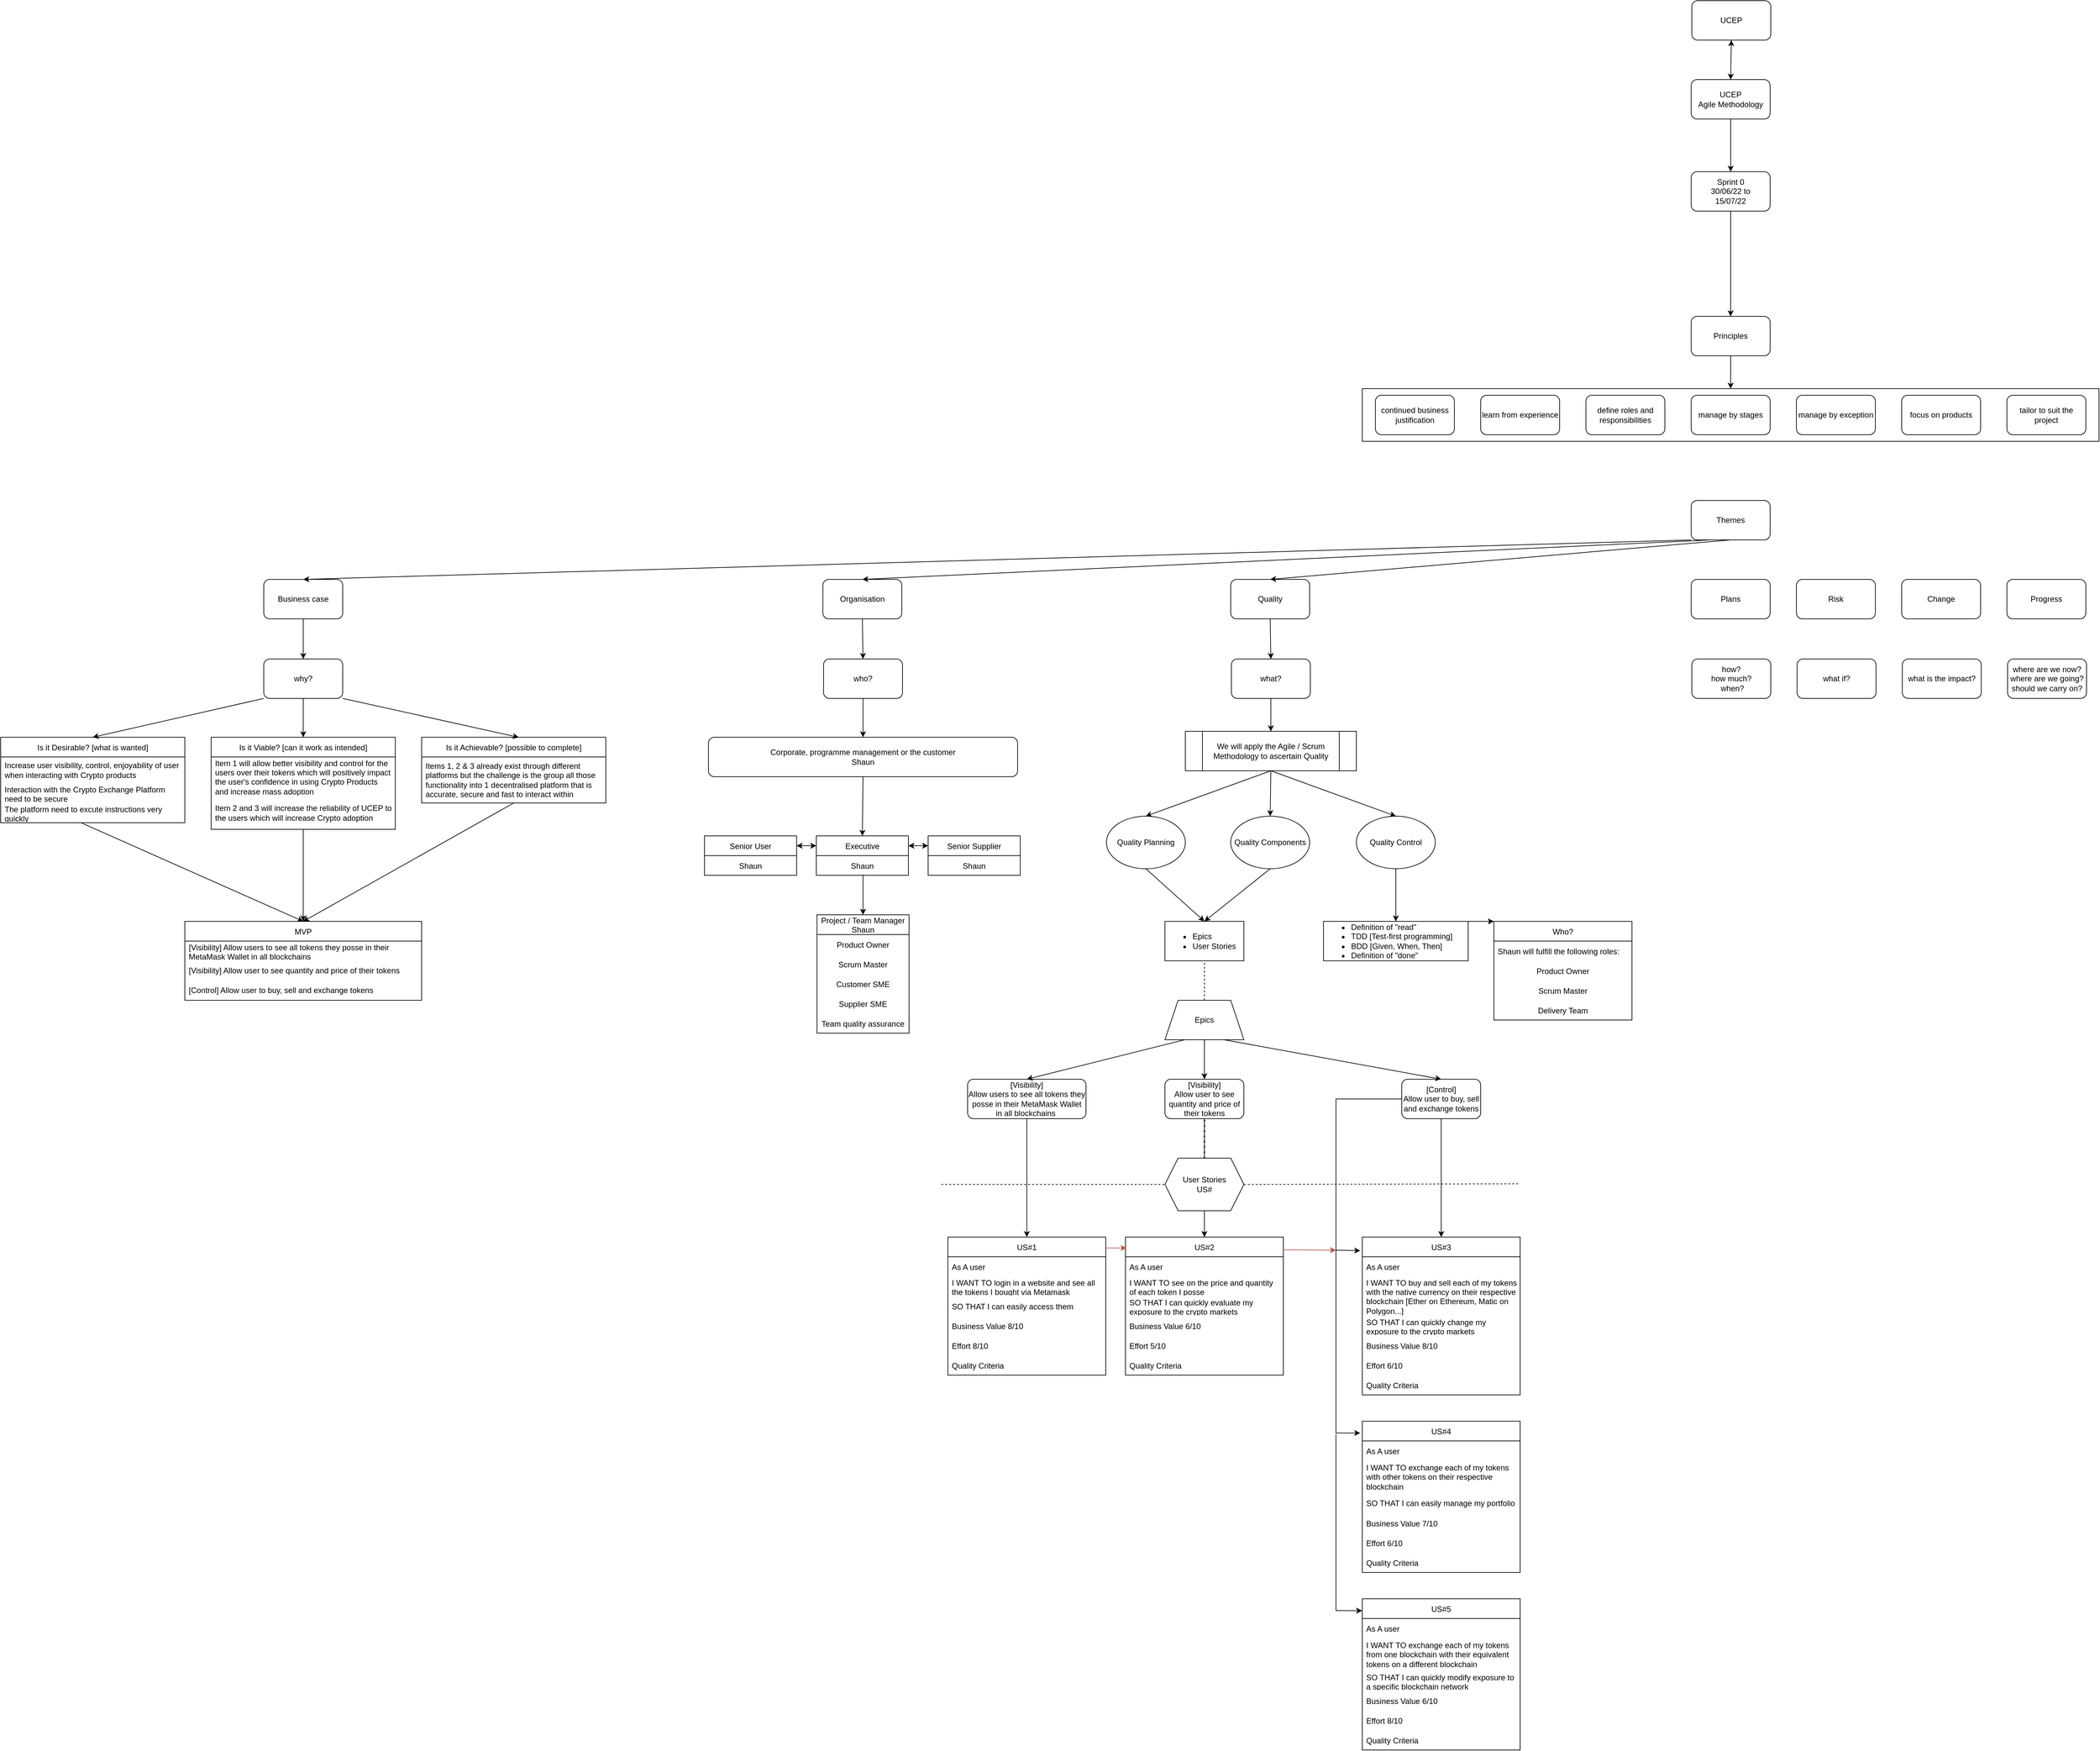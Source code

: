 <mxfile version="20.0.4" type="github">
  <diagram id="-xp2_UzYM689K54tnIvM" name="Page-1">
    <mxGraphModel dx="5431" dy="2587" grid="1" gridSize="10" guides="1" tooltips="1" connect="1" arrows="1" fold="1" page="1" pageScale="1" pageWidth="850" pageHeight="1100" math="0" shadow="0">
      <root>
        <mxCell id="0" />
        <mxCell id="1" parent="0" />
        <mxCell id="vRdH5xnazJ3HthhxBtj9-31" value="" style="endArrow=classic;html=1;rounded=0;exitX=0.5;exitY=1;exitDx=0;exitDy=0;" edge="1" parent="1" source="vRdH5xnazJ3HthhxBtj9-3" target="vRdH5xnazJ3HthhxBtj9-25">
          <mxGeometry width="50" height="50" relative="1" as="geometry">
            <mxPoint x="-720" y="1800" as="sourcePoint" />
            <mxPoint x="-670" y="1750" as="targetPoint" />
          </mxGeometry>
        </mxCell>
        <mxCell id="XtWTOUynfwI3D9E_zNgG-14" value="" style="rounded=0;whiteSpace=wrap;html=1;" parent="1" vertex="1">
          <mxGeometry x="-560" y="630" width="1120" height="80" as="geometry" />
        </mxCell>
        <mxCell id="XtWTOUynfwI3D9E_zNgG-5" value="Sprint 0&lt;br&gt;30/06/22 to&lt;br&gt;15/07/22" style="rounded=1;whiteSpace=wrap;html=1;" parent="1" vertex="1">
          <mxGeometry x="-60" y="300" width="120" height="60" as="geometry" />
        </mxCell>
        <mxCell id="XtWTOUynfwI3D9E_zNgG-6" value="Principles" style="rounded=1;whiteSpace=wrap;html=1;" parent="1" vertex="1">
          <mxGeometry x="-60" y="520" width="120" height="60" as="geometry" />
        </mxCell>
        <mxCell id="XtWTOUynfwI3D9E_zNgG-7" value="continued business justification" style="rounded=1;whiteSpace=wrap;html=1;" parent="1" vertex="1">
          <mxGeometry x="-540" y="640" width="120" height="60" as="geometry" />
        </mxCell>
        <mxCell id="XtWTOUynfwI3D9E_zNgG-8" value="learn from experience" style="rounded=1;whiteSpace=wrap;html=1;" parent="1" vertex="1">
          <mxGeometry x="-380" y="640" width="120" height="60" as="geometry" />
        </mxCell>
        <mxCell id="XtWTOUynfwI3D9E_zNgG-9" value="define roles and responsibilities" style="rounded=1;whiteSpace=wrap;html=1;" parent="1" vertex="1">
          <mxGeometry x="-220" y="640" width="120" height="60" as="geometry" />
        </mxCell>
        <mxCell id="XtWTOUynfwI3D9E_zNgG-10" value="manage by stages" style="rounded=1;whiteSpace=wrap;html=1;" parent="1" vertex="1">
          <mxGeometry x="-60" y="640" width="120" height="60" as="geometry" />
        </mxCell>
        <mxCell id="XtWTOUynfwI3D9E_zNgG-11" value="manage by exception" style="rounded=1;whiteSpace=wrap;html=1;" parent="1" vertex="1">
          <mxGeometry x="100" y="640" width="120" height="60" as="geometry" />
        </mxCell>
        <mxCell id="XtWTOUynfwI3D9E_zNgG-12" value="focus on products" style="rounded=1;whiteSpace=wrap;html=1;" parent="1" vertex="1">
          <mxGeometry x="260" y="640" width="120" height="60" as="geometry" />
        </mxCell>
        <mxCell id="XtWTOUynfwI3D9E_zNgG-13" value="tailor to suit the project" style="rounded=1;whiteSpace=wrap;html=1;" parent="1" vertex="1">
          <mxGeometry x="420" y="640" width="120" height="60" as="geometry" />
        </mxCell>
        <mxCell id="XtWTOUynfwI3D9E_zNgG-15" value="" style="endArrow=classic;html=1;rounded=0;entryX=0.5;entryY=0;entryDx=0;entryDy=0;exitX=0.5;exitY=1;exitDx=0;exitDy=0;" parent="1" source="XtWTOUynfwI3D9E_zNgG-6" target="XtWTOUynfwI3D9E_zNgG-14" edge="1">
          <mxGeometry width="50" height="50" relative="1" as="geometry">
            <mxPoint x="-320" y="530" as="sourcePoint" />
            <mxPoint x="-270" y="480" as="targetPoint" />
          </mxGeometry>
        </mxCell>
        <mxCell id="XtWTOUynfwI3D9E_zNgG-17" value="Themes" style="rounded=1;whiteSpace=wrap;html=1;" parent="1" vertex="1">
          <mxGeometry x="-60" y="800" width="120" height="60" as="geometry" />
        </mxCell>
        <mxCell id="XtWTOUynfwI3D9E_zNgG-18" value="Business case" style="rounded=1;whiteSpace=wrap;html=1;" parent="1" vertex="1">
          <mxGeometry x="-2230" y="920" width="120" height="60" as="geometry" />
        </mxCell>
        <mxCell id="XtWTOUynfwI3D9E_zNgG-19" value="Organisation" style="rounded=1;whiteSpace=wrap;html=1;" parent="1" vertex="1">
          <mxGeometry x="-1380" y="920" width="120" height="60" as="geometry" />
        </mxCell>
        <mxCell id="XtWTOUynfwI3D9E_zNgG-20" value="Quality" style="rounded=1;whiteSpace=wrap;html=1;" parent="1" vertex="1">
          <mxGeometry x="-760" y="920" width="120" height="60" as="geometry" />
        </mxCell>
        <mxCell id="XtWTOUynfwI3D9E_zNgG-21" value="Plans" style="rounded=1;whiteSpace=wrap;html=1;" parent="1" vertex="1">
          <mxGeometry x="-60" y="920" width="120" height="60" as="geometry" />
        </mxCell>
        <mxCell id="XtWTOUynfwI3D9E_zNgG-22" value="Risk" style="rounded=1;whiteSpace=wrap;html=1;" parent="1" vertex="1">
          <mxGeometry x="100" y="920" width="120" height="60" as="geometry" />
        </mxCell>
        <mxCell id="XtWTOUynfwI3D9E_zNgG-23" value="Change" style="rounded=1;whiteSpace=wrap;html=1;" parent="1" vertex="1">
          <mxGeometry x="260" y="920" width="120" height="60" as="geometry" />
        </mxCell>
        <mxCell id="XtWTOUynfwI3D9E_zNgG-24" value="Progress" style="rounded=1;whiteSpace=wrap;html=1;" parent="1" vertex="1">
          <mxGeometry x="420" y="920" width="120" height="60" as="geometry" />
        </mxCell>
        <mxCell id="XtWTOUynfwI3D9E_zNgG-25" value="Is it Desirable? [what is wanted]" style="swimlane;fontStyle=0;childLayout=stackLayout;horizontal=1;startSize=30;horizontalStack=0;resizeParent=1;resizeParentMax=0;resizeLast=0;collapsible=1;marginBottom=0;" parent="1" vertex="1">
          <mxGeometry x="-2630" y="1160" width="280" height="130" as="geometry">
            <mxRectangle x="-1600" y="1160" width="210" height="30" as="alternateBounds" />
          </mxGeometry>
        </mxCell>
        <mxCell id="XtWTOUynfwI3D9E_zNgG-26" value="Increase user visibility, control, enjoyability of user when interacting with Crypto products " style="text;strokeColor=none;fillColor=none;align=left;verticalAlign=middle;spacingLeft=4;spacingRight=4;overflow=hidden;points=[[0,0.5],[1,0.5]];portConstraint=eastwest;rotatable=0;whiteSpace=wrap;" parent="XtWTOUynfwI3D9E_zNgG-25" vertex="1">
          <mxGeometry y="30" width="280" height="40" as="geometry" />
        </mxCell>
        <mxCell id="XtWTOUynfwI3D9E_zNgG-27" value="Interaction with the Crypto Exchange Platform need to be secure" style="text;strokeColor=none;fillColor=none;align=left;verticalAlign=middle;spacingLeft=4;spacingRight=4;overflow=hidden;points=[[0,0.5],[1,0.5]];portConstraint=eastwest;rotatable=0;whiteSpace=wrap;" parent="XtWTOUynfwI3D9E_zNgG-25" vertex="1">
          <mxGeometry y="70" width="280" height="30" as="geometry" />
        </mxCell>
        <mxCell id="XtWTOUynfwI3D9E_zNgG-28" value="The platform need to excute instructions very quickly" style="text;strokeColor=none;fillColor=none;align=left;verticalAlign=middle;spacingLeft=4;spacingRight=4;overflow=hidden;points=[[0,0.5],[1,0.5]];portConstraint=eastwest;rotatable=0;whiteSpace=wrap;" parent="XtWTOUynfwI3D9E_zNgG-25" vertex="1">
          <mxGeometry y="100" width="280" height="30" as="geometry" />
        </mxCell>
        <mxCell id="XtWTOUynfwI3D9E_zNgG-29" value="why?" style="rounded=1;whiteSpace=wrap;html=1;" parent="1" vertex="1">
          <mxGeometry x="-2230" y="1041" width="120" height="60" as="geometry" />
        </mxCell>
        <mxCell id="XtWTOUynfwI3D9E_zNgG-30" value="who?" style="rounded=1;whiteSpace=wrap;html=1;" parent="1" vertex="1">
          <mxGeometry x="-1379" y="1041" width="120" height="60" as="geometry" />
        </mxCell>
        <mxCell id="XtWTOUynfwI3D9E_zNgG-31" value="what?" style="rounded=1;whiteSpace=wrap;html=1;" parent="1" vertex="1">
          <mxGeometry x="-759" y="1041" width="120" height="60" as="geometry" />
        </mxCell>
        <mxCell id="XtWTOUynfwI3D9E_zNgG-32" value="how? &lt;br&gt;how much?&lt;br&gt;&amp;nbsp;when?" style="rounded=1;whiteSpace=wrap;html=1;" parent="1" vertex="1">
          <mxGeometry x="-59" y="1041" width="120" height="60" as="geometry" />
        </mxCell>
        <mxCell id="XtWTOUynfwI3D9E_zNgG-33" value="what if?" style="rounded=1;whiteSpace=wrap;html=1;" parent="1" vertex="1">
          <mxGeometry x="101" y="1041" width="120" height="60" as="geometry" />
        </mxCell>
        <mxCell id="XtWTOUynfwI3D9E_zNgG-34" value="what is the impact?" style="rounded=1;whiteSpace=wrap;html=1;" parent="1" vertex="1">
          <mxGeometry x="261" y="1041" width="120" height="60" as="geometry" />
        </mxCell>
        <mxCell id="XtWTOUynfwI3D9E_zNgG-35" value="where are we now?&lt;br&gt;where are we going?&lt;br&gt;should we carry on?" style="rounded=1;whiteSpace=wrap;html=1;" parent="1" vertex="1">
          <mxGeometry x="421" y="1041" width="120" height="60" as="geometry" />
        </mxCell>
        <mxCell id="XtWTOUynfwI3D9E_zNgG-36" value="Is it Viable? [can it work as intended]" style="swimlane;fontStyle=0;childLayout=stackLayout;horizontal=1;startSize=30;horizontalStack=0;resizeParent=1;resizeParentMax=0;resizeLast=0;collapsible=1;marginBottom=0;" parent="1" vertex="1">
          <mxGeometry x="-2310" y="1160" width="280" height="140" as="geometry">
            <mxRectangle x="-1280" y="1160" width="240" height="30" as="alternateBounds" />
          </mxGeometry>
        </mxCell>
        <mxCell id="XtWTOUynfwI3D9E_zNgG-37" value="Item 1 will allow better visibility and control for the users over their tokens which will positively impact the user&#39;s confidence in using Crypto Products and increase mass adoption" style="text;strokeColor=none;fillColor=none;align=left;verticalAlign=middle;spacingLeft=4;spacingRight=4;overflow=hidden;points=[[0,0.5],[1,0.5]];portConstraint=eastwest;rotatable=0;whiteSpace=wrap;" parent="XtWTOUynfwI3D9E_zNgG-36" vertex="1">
          <mxGeometry y="30" width="280" height="60" as="geometry" />
        </mxCell>
        <mxCell id="XtWTOUynfwI3D9E_zNgG-38" value="Item 2 and 3 will increase the reliability of UCEP to the users which will increase Crypto adoption" style="text;strokeColor=none;fillColor=none;align=left;verticalAlign=middle;spacingLeft=4;spacingRight=4;overflow=hidden;points=[[0,0.5],[1,0.5]];portConstraint=eastwest;rotatable=0;whiteSpace=wrap;" parent="XtWTOUynfwI3D9E_zNgG-36" vertex="1">
          <mxGeometry y="90" width="280" height="50" as="geometry" />
        </mxCell>
        <mxCell id="XtWTOUynfwI3D9E_zNgG-40" value="Is it Achievable? [possible to complete]" style="swimlane;fontStyle=0;childLayout=stackLayout;horizontal=1;startSize=30;horizontalStack=0;resizeParent=1;resizeParentMax=0;resizeLast=0;collapsible=1;marginBottom=0;" parent="1" vertex="1">
          <mxGeometry x="-1990" y="1160" width="280" height="100" as="geometry">
            <mxRectangle x="-960" y="1160" width="250" height="30" as="alternateBounds" />
          </mxGeometry>
        </mxCell>
        <mxCell id="XtWTOUynfwI3D9E_zNgG-41" value="Items 1, 2 &amp; 3 already exist through different platforms but the challenge is the group all those functionality into 1 decentralised platform that is accurate, secure and fast to interact within " style="text;strokeColor=none;fillColor=none;align=left;verticalAlign=middle;spacingLeft=4;spacingRight=4;overflow=hidden;points=[[0,0.5],[1,0.5]];portConstraint=eastwest;rotatable=0;whiteSpace=wrap;" parent="XtWTOUynfwI3D9E_zNgG-40" vertex="1">
          <mxGeometry y="30" width="280" height="70" as="geometry" />
        </mxCell>
        <mxCell id="XtWTOUynfwI3D9E_zNgG-50" value="UCEP" style="rounded=1;whiteSpace=wrap;html=1;" parent="1" vertex="1">
          <mxGeometry x="-59" y="40" width="120" height="60" as="geometry" />
        </mxCell>
        <mxCell id="XtWTOUynfwI3D9E_zNgG-51" value="UCEP&lt;br&gt;Agile Methodology" style="rounded=1;whiteSpace=wrap;html=1;" parent="1" vertex="1">
          <mxGeometry x="-60" y="160" width="120" height="60" as="geometry" />
        </mxCell>
        <mxCell id="XtWTOUynfwI3D9E_zNgG-52" value="" style="endArrow=classic;html=1;rounded=0;entryX=0.5;entryY=0;entryDx=0;entryDy=0;exitX=0.5;exitY=1;exitDx=0;exitDy=0;" parent="1" source="XtWTOUynfwI3D9E_zNgG-51" target="XtWTOUynfwI3D9E_zNgG-5" edge="1">
          <mxGeometry width="50" height="50" relative="1" as="geometry">
            <mxPoint x="130" y="240" as="sourcePoint" />
            <mxPoint x="180" y="190" as="targetPoint" />
          </mxGeometry>
        </mxCell>
        <mxCell id="XtWTOUynfwI3D9E_zNgG-53" value="" style="endArrow=classic;startArrow=classic;html=1;rounded=0;entryX=0.5;entryY=1;entryDx=0;entryDy=0;exitX=0.5;exitY=0;exitDx=0;exitDy=0;" parent="1" source="XtWTOUynfwI3D9E_zNgG-51" target="XtWTOUynfwI3D9E_zNgG-50" edge="1">
          <mxGeometry width="50" height="50" relative="1" as="geometry">
            <mxPoint x="-120" y="150" as="sourcePoint" />
            <mxPoint x="-70" y="100" as="targetPoint" />
          </mxGeometry>
        </mxCell>
        <mxCell id="XtWTOUynfwI3D9E_zNgG-54" value="" style="endArrow=classic;html=1;rounded=0;exitX=0.5;exitY=1;exitDx=0;exitDy=0;" parent="1" source="XtWTOUynfwI3D9E_zNgG-5" target="XtWTOUynfwI3D9E_zNgG-6" edge="1">
          <mxGeometry width="50" height="50" relative="1" as="geometry">
            <mxPoint x="10" y="230.0" as="sourcePoint" />
            <mxPoint x="10" y="310.0" as="targetPoint" />
          </mxGeometry>
        </mxCell>
        <mxCell id="XtWTOUynfwI3D9E_zNgG-55" value="MVP" style="swimlane;fontStyle=0;childLayout=stackLayout;horizontal=1;startSize=30;horizontalStack=0;resizeParent=1;resizeParentMax=0;resizeLast=0;collapsible=1;marginBottom=0;" parent="1" vertex="1">
          <mxGeometry x="-2350" y="1440" width="360" height="120" as="geometry" />
        </mxCell>
        <mxCell id="iUvvFjzNi27CCmDbadeU-1" value="[Visibility] Allow users to see all tokens they posse in their MetaMask Wallet in all blockchains " style="text;strokeColor=none;fillColor=none;align=left;verticalAlign=middle;spacingLeft=4;spacingRight=4;overflow=hidden;points=[[0,0.5],[1,0.5]];portConstraint=eastwest;rotatable=0;whiteSpace=wrap;" parent="XtWTOUynfwI3D9E_zNgG-55" vertex="1">
          <mxGeometry y="30" width="360" height="30" as="geometry" />
        </mxCell>
        <mxCell id="iUvvFjzNi27CCmDbadeU-2" value="[Visibility] Allow user to see quantity and price of their tokens" style="text;strokeColor=none;fillColor=none;align=left;verticalAlign=middle;spacingLeft=4;spacingRight=4;overflow=hidden;points=[[0,0.5],[1,0.5]];portConstraint=eastwest;rotatable=0;whiteSpace=wrap;" parent="XtWTOUynfwI3D9E_zNgG-55" vertex="1">
          <mxGeometry y="60" width="360" height="30" as="geometry" />
        </mxCell>
        <mxCell id="iUvvFjzNi27CCmDbadeU-3" value="[Control] Allow user to buy, sell and exchange tokens" style="text;strokeColor=none;fillColor=none;align=left;verticalAlign=middle;spacingLeft=4;spacingRight=4;overflow=hidden;points=[[0,0.5],[1,0.5]];portConstraint=eastwest;rotatable=0;whiteSpace=wrap;" parent="XtWTOUynfwI3D9E_zNgG-55" vertex="1">
          <mxGeometry y="90" width="360" height="30" as="geometry" />
        </mxCell>
        <mxCell id="XtWTOUynfwI3D9E_zNgG-59" value="" style="endArrow=classic;html=1;rounded=0;entryX=0.5;entryY=0;entryDx=0;entryDy=0;exitX=0;exitY=1;exitDx=0;exitDy=0;" parent="1" source="XtWTOUynfwI3D9E_zNgG-29" target="XtWTOUynfwI3D9E_zNgG-25" edge="1">
          <mxGeometry width="50" height="50" relative="1" as="geometry">
            <mxPoint x="-2360" y="940" as="sourcePoint" />
            <mxPoint x="-2310" y="890" as="targetPoint" />
          </mxGeometry>
        </mxCell>
        <mxCell id="XtWTOUynfwI3D9E_zNgG-60" value="" style="endArrow=classic;html=1;rounded=0;exitX=0.5;exitY=1;exitDx=0;exitDy=0;" parent="1" source="XtWTOUynfwI3D9E_zNgG-29" target="XtWTOUynfwI3D9E_zNgG-36" edge="1">
          <mxGeometry width="50" height="50" relative="1" as="geometry">
            <mxPoint x="-2220" y="1111" as="sourcePoint" />
            <mxPoint x="-2480" y="1170" as="targetPoint" />
          </mxGeometry>
        </mxCell>
        <mxCell id="XtWTOUynfwI3D9E_zNgG-61" value="" style="endArrow=classic;html=1;rounded=0;exitX=1;exitY=1;exitDx=0;exitDy=0;entryX=0.527;entryY=0.001;entryDx=0;entryDy=0;entryPerimeter=0;" parent="1" source="XtWTOUynfwI3D9E_zNgG-29" target="XtWTOUynfwI3D9E_zNgG-40" edge="1">
          <mxGeometry width="50" height="50" relative="1" as="geometry">
            <mxPoint x="-2160" y="1111" as="sourcePoint" />
            <mxPoint x="-2160" y="1170" as="targetPoint" />
          </mxGeometry>
        </mxCell>
        <mxCell id="XtWTOUynfwI3D9E_zNgG-62" value="" style="endArrow=classic;html=1;rounded=0;entryX=0.5;entryY=0;entryDx=0;entryDy=0;exitX=0.438;exitY=1.006;exitDx=0;exitDy=0;exitPerimeter=0;" parent="1" source="XtWTOUynfwI3D9E_zNgG-28" target="XtWTOUynfwI3D9E_zNgG-55" edge="1">
          <mxGeometry width="50" height="50" relative="1" as="geometry">
            <mxPoint x="-2530" y="1190" as="sourcePoint" />
            <mxPoint x="-2150" y="1440" as="targetPoint" />
          </mxGeometry>
        </mxCell>
        <mxCell id="XtWTOUynfwI3D9E_zNgG-63" value="" style="endArrow=classic;html=1;rounded=0;entryX=0.5;entryY=0;entryDx=0;entryDy=0;exitX=0.5;exitY=1;exitDx=0;exitDy=0;" parent="1" source="XtWTOUynfwI3D9E_zNgG-36" target="XtWTOUynfwI3D9E_zNgG-55" edge="1">
          <mxGeometry width="50" height="50" relative="1" as="geometry">
            <mxPoint x="-2190" y="1200" as="sourcePoint" />
            <mxPoint x="-2160" y="1450" as="targetPoint" />
          </mxGeometry>
        </mxCell>
        <mxCell id="XtWTOUynfwI3D9E_zNgG-64" value="" style="endArrow=classic;html=1;rounded=0;exitX=0.5;exitY=1;exitDx=0;exitDy=0;entryX=0.5;entryY=0;entryDx=0;entryDy=0;" parent="1" source="XtWTOUynfwI3D9E_zNgG-40" target="XtWTOUynfwI3D9E_zNgG-55" edge="1">
          <mxGeometry width="50" height="50" relative="1" as="geometry">
            <mxPoint x="-2160" y="1310" as="sourcePoint" />
            <mxPoint x="-2100" y="1410" as="targetPoint" />
          </mxGeometry>
        </mxCell>
        <mxCell id="XtWTOUynfwI3D9E_zNgG-65" value="" style="endArrow=classic;html=1;rounded=0;entryX=0.5;entryY=0;entryDx=0;entryDy=0;exitX=0.5;exitY=1;exitDx=0;exitDy=0;" parent="1" source="XtWTOUynfwI3D9E_zNgG-18" target="XtWTOUynfwI3D9E_zNgG-29" edge="1">
          <mxGeometry width="50" height="50" relative="1" as="geometry">
            <mxPoint x="-2270" y="820" as="sourcePoint" />
            <mxPoint x="-2220" y="770" as="targetPoint" />
          </mxGeometry>
        </mxCell>
        <mxCell id="iUvvFjzNi27CCmDbadeU-4" value="" style="endArrow=classic;html=1;rounded=0;entryX=0.5;entryY=0;entryDx=0;entryDy=0;exitX=0;exitY=1;exitDx=0;exitDy=0;" parent="1" source="XtWTOUynfwI3D9E_zNgG-17" target="XtWTOUynfwI3D9E_zNgG-18" edge="1">
          <mxGeometry width="50" height="50" relative="1" as="geometry">
            <mxPoint x="-760" y="510" as="sourcePoint" />
            <mxPoint x="-710" y="460" as="targetPoint" />
          </mxGeometry>
        </mxCell>
        <mxCell id="iaCH7gc9dJWfAc2DTMmz-1" value="" style="endArrow=classic;html=1;rounded=0;entryX=0.5;entryY=0;entryDx=0;entryDy=0;exitX=0.25;exitY=1;exitDx=0;exitDy=0;" parent="1" source="XtWTOUynfwI3D9E_zNgG-17" target="XtWTOUynfwI3D9E_zNgG-19" edge="1">
          <mxGeometry width="50" height="50" relative="1" as="geometry">
            <mxPoint x="-550" y="1140" as="sourcePoint" />
            <mxPoint x="-500" y="1090" as="targetPoint" />
          </mxGeometry>
        </mxCell>
        <mxCell id="iaCH7gc9dJWfAc2DTMmz-2" value="" style="endArrow=classic;html=1;rounded=0;entryX=0.5;entryY=0;entryDx=0;entryDy=0;exitX=0.5;exitY=1;exitDx=0;exitDy=0;" parent="1" source="XtWTOUynfwI3D9E_zNgG-19" target="XtWTOUynfwI3D9E_zNgG-30" edge="1">
          <mxGeometry width="50" height="50" relative="1" as="geometry">
            <mxPoint x="-1320" y="990" as="sourcePoint" />
            <mxPoint x="-1510" y="980" as="targetPoint" />
          </mxGeometry>
        </mxCell>
        <mxCell id="iaCH7gc9dJWfAc2DTMmz-7" value="Senior User" style="swimlane;fontStyle=0;childLayout=stackLayout;horizontal=1;startSize=30;horizontalStack=0;resizeParent=1;resizeParentMax=0;resizeLast=0;collapsible=1;marginBottom=0;" parent="1" vertex="1">
          <mxGeometry x="-1560" y="1310" width="140" height="60" as="geometry" />
        </mxCell>
        <mxCell id="iaCH7gc9dJWfAc2DTMmz-8" value="Shaun" style="text;strokeColor=none;fillColor=none;align=center;verticalAlign=middle;spacingLeft=4;spacingRight=4;overflow=hidden;points=[[0,0.5],[1,0.5]];portConstraint=eastwest;rotatable=0;" parent="iaCH7gc9dJWfAc2DTMmz-7" vertex="1">
          <mxGeometry y="30" width="140" height="30" as="geometry" />
        </mxCell>
        <mxCell id="iaCH7gc9dJWfAc2DTMmz-11" value="Executive" style="swimlane;fontStyle=0;childLayout=stackLayout;horizontal=1;startSize=30;horizontalStack=0;resizeParent=1;resizeParentMax=0;resizeLast=0;collapsible=1;marginBottom=0;" parent="1" vertex="1">
          <mxGeometry x="-1390" y="1310" width="140" height="60" as="geometry" />
        </mxCell>
        <mxCell id="iaCH7gc9dJWfAc2DTMmz-12" value="Shaun" style="text;strokeColor=none;fillColor=none;align=center;verticalAlign=middle;spacingLeft=4;spacingRight=4;overflow=hidden;points=[[0,0.5],[1,0.5]];portConstraint=eastwest;rotatable=0;" parent="iaCH7gc9dJWfAc2DTMmz-11" vertex="1">
          <mxGeometry y="30" width="140" height="30" as="geometry" />
        </mxCell>
        <mxCell id="iaCH7gc9dJWfAc2DTMmz-13" value="Senior Supplier" style="swimlane;fontStyle=0;childLayout=stackLayout;horizontal=1;startSize=30;horizontalStack=0;resizeParent=1;resizeParentMax=0;resizeLast=0;collapsible=1;marginBottom=0;" parent="1" vertex="1">
          <mxGeometry x="-1220" y="1310" width="140" height="60" as="geometry" />
        </mxCell>
        <mxCell id="iaCH7gc9dJWfAc2DTMmz-14" value="Shaun" style="text;strokeColor=none;fillColor=none;align=center;verticalAlign=middle;spacingLeft=4;spacingRight=4;overflow=hidden;points=[[0,0.5],[1,0.5]];portConstraint=eastwest;rotatable=0;" parent="iaCH7gc9dJWfAc2DTMmz-13" vertex="1">
          <mxGeometry y="30" width="140" height="30" as="geometry" />
        </mxCell>
        <mxCell id="iaCH7gc9dJWfAc2DTMmz-15" value="Project / Team Manager&#xa;Shaun" style="swimlane;fontStyle=0;childLayout=stackLayout;horizontal=1;startSize=30;horizontalStack=0;resizeParent=1;resizeParentMax=0;resizeLast=0;collapsible=1;marginBottom=0;" parent="1" vertex="1">
          <mxGeometry x="-1389" y="1430" width="140" height="180" as="geometry" />
        </mxCell>
        <mxCell id="Typ8SdLC9rbJ4DN7pZdF-2" value="Product Owner" style="text;strokeColor=none;fillColor=none;align=center;verticalAlign=middle;spacingLeft=4;spacingRight=4;overflow=hidden;points=[[0,0.5],[1,0.5]];portConstraint=eastwest;rotatable=0;" parent="iaCH7gc9dJWfAc2DTMmz-15" vertex="1">
          <mxGeometry y="30" width="140" height="30" as="geometry" />
        </mxCell>
        <mxCell id="iaCH7gc9dJWfAc2DTMmz-18" value="Scrum Master" style="text;strokeColor=none;fillColor=none;align=center;verticalAlign=middle;spacingLeft=4;spacingRight=4;overflow=hidden;points=[[0,0.5],[1,0.5]];portConstraint=eastwest;rotatable=0;" parent="iaCH7gc9dJWfAc2DTMmz-15" vertex="1">
          <mxGeometry y="60" width="140" height="30" as="geometry" />
        </mxCell>
        <mxCell id="iaCH7gc9dJWfAc2DTMmz-16" value="Customer SME" style="text;strokeColor=none;fillColor=none;align=center;verticalAlign=middle;spacingLeft=4;spacingRight=4;overflow=hidden;points=[[0,0.5],[1,0.5]];portConstraint=eastwest;rotatable=0;" parent="iaCH7gc9dJWfAc2DTMmz-15" vertex="1">
          <mxGeometry y="90" width="140" height="30" as="geometry" />
        </mxCell>
        <mxCell id="iaCH7gc9dJWfAc2DTMmz-17" value="Supplier SME" style="text;strokeColor=none;fillColor=none;align=center;verticalAlign=middle;spacingLeft=4;spacingRight=4;overflow=hidden;points=[[0,0.5],[1,0.5]];portConstraint=eastwest;rotatable=0;" parent="iaCH7gc9dJWfAc2DTMmz-15" vertex="1">
          <mxGeometry y="120" width="140" height="30" as="geometry" />
        </mxCell>
        <mxCell id="Typ8SdLC9rbJ4DN7pZdF-1" value="Team quality assurance" style="text;strokeColor=none;fillColor=none;align=center;verticalAlign=middle;spacingLeft=4;spacingRight=4;overflow=hidden;points=[[0,0.5],[1,0.5]];portConstraint=eastwest;rotatable=0;" parent="iaCH7gc9dJWfAc2DTMmz-15" vertex="1">
          <mxGeometry y="150" width="140" height="30" as="geometry" />
        </mxCell>
        <mxCell id="iaCH7gc9dJWfAc2DTMmz-22" value="" style="endArrow=classic;html=1;rounded=0;entryX=0.5;entryY=0;entryDx=0;entryDy=0;exitX=0.507;exitY=0.967;exitDx=0;exitDy=0;exitPerimeter=0;" parent="1" source="iaCH7gc9dJWfAc2DTMmz-12" target="iaCH7gc9dJWfAc2DTMmz-15" edge="1">
          <mxGeometry width="50" height="50" relative="1" as="geometry">
            <mxPoint x="-1860" y="1430" as="sourcePoint" />
            <mxPoint x="-1320" y="1430" as="targetPoint" />
          </mxGeometry>
        </mxCell>
        <mxCell id="iaCH7gc9dJWfAc2DTMmz-23" value="" style="endArrow=classic;startArrow=classic;html=1;rounded=0;entryX=0;entryY=0.25;entryDx=0;entryDy=0;exitX=1;exitY=0.25;exitDx=0;exitDy=0;" parent="1" source="iaCH7gc9dJWfAc2DTMmz-7" target="iaCH7gc9dJWfAc2DTMmz-11" edge="1">
          <mxGeometry width="50" height="50" relative="1" as="geometry">
            <mxPoint x="-1680" y="1450" as="sourcePoint" />
            <mxPoint x="-1630" y="1400" as="targetPoint" />
          </mxGeometry>
        </mxCell>
        <mxCell id="iaCH7gc9dJWfAc2DTMmz-24" value="" style="endArrow=classic;startArrow=classic;html=1;rounded=0;entryX=0;entryY=0.25;entryDx=0;entryDy=0;exitX=1;exitY=0.25;exitDx=0;exitDy=0;" parent="1" source="iaCH7gc9dJWfAc2DTMmz-11" target="iaCH7gc9dJWfAc2DTMmz-13" edge="1">
          <mxGeometry width="50" height="50" relative="1" as="geometry">
            <mxPoint x="-1700" y="1460" as="sourcePoint" />
            <mxPoint x="-1650" y="1410" as="targetPoint" />
          </mxGeometry>
        </mxCell>
        <mxCell id="iaCH7gc9dJWfAc2DTMmz-25" value="Corporate, programme management or the customer&lt;br&gt;Shaun" style="rounded=1;whiteSpace=wrap;html=1;" parent="1" vertex="1">
          <mxGeometry x="-1554" y="1160" width="470" height="60" as="geometry" />
        </mxCell>
        <mxCell id="iaCH7gc9dJWfAc2DTMmz-26" value="" style="endArrow=classic;html=1;rounded=0;entryX=0.5;entryY=0;entryDx=0;entryDy=0;exitX=0.5;exitY=1;exitDx=0;exitDy=0;" parent="1" source="XtWTOUynfwI3D9E_zNgG-30" target="iaCH7gc9dJWfAc2DTMmz-25" edge="1">
          <mxGeometry width="50" height="50" relative="1" as="geometry">
            <mxPoint x="-1560" y="1100" as="sourcePoint" />
            <mxPoint x="-1510" y="1050" as="targetPoint" />
          </mxGeometry>
        </mxCell>
        <mxCell id="iaCH7gc9dJWfAc2DTMmz-27" value="" style="endArrow=classic;html=1;rounded=0;entryX=0.5;entryY=0;entryDx=0;entryDy=0;exitX=0.5;exitY=1;exitDx=0;exitDy=0;" parent="1" source="iaCH7gc9dJWfAc2DTMmz-25" target="iaCH7gc9dJWfAc2DTMmz-11" edge="1">
          <mxGeometry width="50" height="50" relative="1" as="geometry">
            <mxPoint x="-1510" y="1300" as="sourcePoint" />
            <mxPoint x="-1460" y="1250" as="targetPoint" />
          </mxGeometry>
        </mxCell>
        <mxCell id="Typ8SdLC9rbJ4DN7pZdF-3" value="" style="endArrow=classic;html=1;rounded=0;entryX=0.5;entryY=0;entryDx=0;entryDy=0;exitX=0.5;exitY=1;exitDx=0;exitDy=0;" parent="1" source="XtWTOUynfwI3D9E_zNgG-20" target="XtWTOUynfwI3D9E_zNgG-31" edge="1">
          <mxGeometry width="50" height="50" relative="1" as="geometry">
            <mxPoint x="-890" y="1060" as="sourcePoint" />
            <mxPoint x="-840" y="1010" as="targetPoint" />
          </mxGeometry>
        </mxCell>
        <mxCell id="Typ8SdLC9rbJ4DN7pZdF-4" value="" style="endArrow=classic;html=1;rounded=0;entryX=0.5;entryY=0;entryDx=0;entryDy=0;exitX=0.5;exitY=1;exitDx=0;exitDy=0;" parent="1" source="XtWTOUynfwI3D9E_zNgG-17" target="XtWTOUynfwI3D9E_zNgG-20" edge="1">
          <mxGeometry width="50" height="50" relative="1" as="geometry">
            <mxPoint x="-300" y="950" as="sourcePoint" />
            <mxPoint x="-250" y="900" as="targetPoint" />
          </mxGeometry>
        </mxCell>
        <mxCell id="Typ8SdLC9rbJ4DN7pZdF-5" value="We will apply the Agile / Scrum Methodology to ascertain Quality" style="shape=process;whiteSpace=wrap;html=1;backgroundOutline=1;" parent="1" vertex="1">
          <mxGeometry x="-829" y="1151" width="260" height="60" as="geometry" />
        </mxCell>
        <mxCell id="Typ8SdLC9rbJ4DN7pZdF-6" value="" style="endArrow=classic;html=1;rounded=0;entryX=0.5;entryY=0;entryDx=0;entryDy=0;exitX=0.5;exitY=1;exitDx=0;exitDy=0;" parent="1" source="XtWTOUynfwI3D9E_zNgG-31" target="Typ8SdLC9rbJ4DN7pZdF-5" edge="1">
          <mxGeometry width="50" height="50" relative="1" as="geometry">
            <mxPoint x="-990" y="1040" as="sourcePoint" />
            <mxPoint x="-940" y="990" as="targetPoint" />
          </mxGeometry>
        </mxCell>
        <mxCell id="Typ8SdLC9rbJ4DN7pZdF-11" value="Quality Planning" style="ellipse;whiteSpace=wrap;html=1;" parent="1" vertex="1">
          <mxGeometry x="-949" y="1280" width="120" height="80" as="geometry" />
        </mxCell>
        <mxCell id="Typ8SdLC9rbJ4DN7pZdF-12" value="Quality Components" style="ellipse;whiteSpace=wrap;html=1;" parent="1" vertex="1">
          <mxGeometry x="-760" y="1280" width="120" height="80" as="geometry" />
        </mxCell>
        <mxCell id="Typ8SdLC9rbJ4DN7pZdF-13" value="Quality Control" style="ellipse;whiteSpace=wrap;html=1;" parent="1" vertex="1">
          <mxGeometry x="-569" y="1280" width="120" height="80" as="geometry" />
        </mxCell>
        <mxCell id="Typ8SdLC9rbJ4DN7pZdF-14" value="" style="endArrow=classic;html=1;rounded=0;entryX=0.5;entryY=0;entryDx=0;entryDy=0;exitX=0.5;exitY=1;exitDx=0;exitDy=0;" parent="1" source="Typ8SdLC9rbJ4DN7pZdF-5" target="Typ8SdLC9rbJ4DN7pZdF-11" edge="1">
          <mxGeometry width="50" height="50" relative="1" as="geometry">
            <mxPoint x="-800" y="1280" as="sourcePoint" />
            <mxPoint x="-750" y="1230" as="targetPoint" />
          </mxGeometry>
        </mxCell>
        <mxCell id="Typ8SdLC9rbJ4DN7pZdF-15" value="" style="endArrow=classic;html=1;rounded=0;exitX=0.5;exitY=1;exitDx=0;exitDy=0;entryX=0.5;entryY=0;entryDx=0;entryDy=0;" parent="1" source="Typ8SdLC9rbJ4DN7pZdF-5" target="Typ8SdLC9rbJ4DN7pZdF-12" edge="1">
          <mxGeometry width="50" height="50" relative="1" as="geometry">
            <mxPoint x="-620" y="1280" as="sourcePoint" />
            <mxPoint x="-570" y="1230" as="targetPoint" />
          </mxGeometry>
        </mxCell>
        <mxCell id="Typ8SdLC9rbJ4DN7pZdF-16" value="" style="endArrow=classic;html=1;rounded=0;exitX=0.5;exitY=1;exitDx=0;exitDy=0;entryX=0.5;entryY=0;entryDx=0;entryDy=0;" parent="1" source="Typ8SdLC9rbJ4DN7pZdF-5" target="Typ8SdLC9rbJ4DN7pZdF-13" edge="1">
          <mxGeometry width="50" height="50" relative="1" as="geometry">
            <mxPoint x="-689" y="1221" as="sourcePoint" />
            <mxPoint x="-690" y="1290" as="targetPoint" />
          </mxGeometry>
        </mxCell>
        <mxCell id="Typ8SdLC9rbJ4DN7pZdF-17" value="&lt;blockquote style=&quot;margin: 0 0 0 40px; border: none; padding: 0px;&quot;&gt;&lt;/blockquote&gt;&lt;ul&gt;&lt;li&gt;&lt;span style=&quot;background-color: initial;&quot;&gt;Epics&lt;/span&gt;&lt;/li&gt;&lt;li&gt;&lt;span style=&quot;background-color: initial;&quot;&gt;User Stories&lt;/span&gt;&lt;/li&gt;&lt;/ul&gt;" style="rounded=0;whiteSpace=wrap;html=1;align=left;" parent="1" vertex="1">
          <mxGeometry x="-860" y="1440" width="120" height="60" as="geometry" />
        </mxCell>
        <mxCell id="Typ8SdLC9rbJ4DN7pZdF-18" value="&lt;blockquote style=&quot;margin: 0 0 0 40px; border: none; padding: 0px;&quot;&gt;&lt;/blockquote&gt;&lt;ul&gt;&lt;li&gt;Definition of &quot;read&quot;&lt;/li&gt;&lt;li&gt;TDD [Test-first programming]&lt;/li&gt;&lt;li&gt;BDD [Given, When, Then]&lt;/li&gt;&lt;li&gt;Definition of &quot;done&quot;&lt;/li&gt;&lt;/ul&gt;" style="rounded=0;whiteSpace=wrap;html=1;align=left;" parent="1" vertex="1">
          <mxGeometry x="-619" y="1440" width="220" height="60" as="geometry" />
        </mxCell>
        <mxCell id="Typ8SdLC9rbJ4DN7pZdF-19" value="" style="endArrow=classic;html=1;rounded=0;exitX=0.5;exitY=1;exitDx=0;exitDy=0;entryX=0.5;entryY=0;entryDx=0;entryDy=0;" parent="1" source="Typ8SdLC9rbJ4DN7pZdF-11" target="Typ8SdLC9rbJ4DN7pZdF-17" edge="1">
          <mxGeometry width="50" height="50" relative="1" as="geometry">
            <mxPoint x="-990" y="1490" as="sourcePoint" />
            <mxPoint x="-820" y="1440" as="targetPoint" />
          </mxGeometry>
        </mxCell>
        <mxCell id="Typ8SdLC9rbJ4DN7pZdF-20" value="" style="endArrow=classic;html=1;rounded=0;exitX=0.5;exitY=1;exitDx=0;exitDy=0;entryX=0.5;entryY=0;entryDx=0;entryDy=0;" parent="1" source="Typ8SdLC9rbJ4DN7pZdF-12" target="Typ8SdLC9rbJ4DN7pZdF-17" edge="1">
          <mxGeometry width="50" height="50" relative="1" as="geometry">
            <mxPoint x="-879" y="1370" as="sourcePoint" />
            <mxPoint x="-810" y="1450" as="targetPoint" />
          </mxGeometry>
        </mxCell>
        <mxCell id="Typ8SdLC9rbJ4DN7pZdF-21" value="" style="endArrow=classic;html=1;rounded=0;exitX=0.5;exitY=1;exitDx=0;exitDy=0;entryX=0.5;entryY=0;entryDx=0;entryDy=0;" parent="1" source="Typ8SdLC9rbJ4DN7pZdF-13" target="Typ8SdLC9rbJ4DN7pZdF-18" edge="1">
          <mxGeometry width="50" height="50" relative="1" as="geometry">
            <mxPoint x="-690" y="1370" as="sourcePoint" />
            <mxPoint x="-790" y="1450" as="targetPoint" />
          </mxGeometry>
        </mxCell>
        <mxCell id="vRdH5xnazJ3HthhxBtj9-2" value="&lt;span style=&quot;text-align: left;&quot;&gt;[Visibility] &lt;br&gt;Allow users to see all tokens they posse in their MetaMask Wallet in all blockchains&amp;nbsp;&lt;/span&gt;" style="rounded=1;whiteSpace=wrap;html=1;" vertex="1" parent="1">
          <mxGeometry x="-1160" y="1680" width="180" height="60" as="geometry" />
        </mxCell>
        <mxCell id="vRdH5xnazJ3HthhxBtj9-3" value="&lt;span style=&quot;text-align: left;&quot;&gt;[Visibility] &lt;br&gt;Allow user to see quantity and price of their tokens&lt;/span&gt;" style="rounded=1;whiteSpace=wrap;html=1;" vertex="1" parent="1">
          <mxGeometry x="-860" y="1680" width="120" height="60" as="geometry" />
        </mxCell>
        <mxCell id="vRdH5xnazJ3HthhxBtj9-4" value="&lt;span style=&quot;text-align: left;&quot;&gt;[Control] &lt;br&gt;Allow user to buy, sell and exchange tokens&lt;/span&gt;" style="rounded=1;whiteSpace=wrap;html=1;" vertex="1" parent="1">
          <mxGeometry x="-500" y="1680" width="120" height="60" as="geometry" />
        </mxCell>
        <mxCell id="vRdH5xnazJ3HthhxBtj9-7" value="Epics" style="shape=trapezoid;perimeter=trapezoidPerimeter;whiteSpace=wrap;html=1;fixedSize=1;" vertex="1" parent="1">
          <mxGeometry x="-860" y="1560" width="120" height="60" as="geometry" />
        </mxCell>
        <mxCell id="vRdH5xnazJ3HthhxBtj9-8" value="User Stories&lt;br&gt;US#" style="shape=hexagon;perimeter=hexagonPerimeter2;whiteSpace=wrap;html=1;fixedSize=1;" vertex="1" parent="1">
          <mxGeometry x="-860" y="1800" width="120" height="80" as="geometry" />
        </mxCell>
        <mxCell id="vRdH5xnazJ3HthhxBtj9-9" value="" style="endArrow=classic;html=1;rounded=0;entryX=0.5;entryY=0;entryDx=0;entryDy=0;exitX=0.25;exitY=1;exitDx=0;exitDy=0;" edge="1" parent="1" source="vRdH5xnazJ3HthhxBtj9-7" target="vRdH5xnazJ3HthhxBtj9-2">
          <mxGeometry width="50" height="50" relative="1" as="geometry">
            <mxPoint x="-1070" y="1580" as="sourcePoint" />
            <mxPoint x="-1020" y="1530" as="targetPoint" />
          </mxGeometry>
        </mxCell>
        <mxCell id="vRdH5xnazJ3HthhxBtj9-10" value="" style="endArrow=classic;html=1;rounded=0;exitX=0.5;exitY=1;exitDx=0;exitDy=0;" edge="1" parent="1" source="vRdH5xnazJ3HthhxBtj9-7" target="vRdH5xnazJ3HthhxBtj9-3">
          <mxGeometry width="50" height="50" relative="1" as="geometry">
            <mxPoint x="-820" y="1630.0" as="sourcePoint" />
            <mxPoint x="-1060" y="1690" as="targetPoint" />
          </mxGeometry>
        </mxCell>
        <mxCell id="vRdH5xnazJ3HthhxBtj9-11" value="" style="endArrow=classic;html=1;rounded=0;exitX=0.75;exitY=1;exitDx=0;exitDy=0;entryX=0.5;entryY=0;entryDx=0;entryDy=0;" edge="1" parent="1" source="vRdH5xnazJ3HthhxBtj9-7" target="vRdH5xnazJ3HthhxBtj9-4">
          <mxGeometry width="50" height="50" relative="1" as="geometry">
            <mxPoint x="-790" y="1630.0" as="sourcePoint" />
            <mxPoint x="-790" y="1690" as="targetPoint" />
          </mxGeometry>
        </mxCell>
        <mxCell id="vRdH5xnazJ3HthhxBtj9-14" value="" style="endArrow=none;dashed=1;html=1;dashPattern=1 3;strokeWidth=2;rounded=0;entryX=0.5;entryY=1;entryDx=0;entryDy=0;exitX=0.5;exitY=0;exitDx=0;exitDy=0;" edge="1" parent="1" source="vRdH5xnazJ3HthhxBtj9-8" target="vRdH5xnazJ3HthhxBtj9-3">
          <mxGeometry width="50" height="50" relative="1" as="geometry">
            <mxPoint x="-700" y="1840" as="sourcePoint" />
            <mxPoint x="-650" y="1790" as="targetPoint" />
          </mxGeometry>
        </mxCell>
        <mxCell id="vRdH5xnazJ3HthhxBtj9-16" value="" style="endArrow=none;dashed=1;html=1;rounded=0;" edge="1" parent="1" target="vRdH5xnazJ3HthhxBtj9-8">
          <mxGeometry width="50" height="50" relative="1" as="geometry">
            <mxPoint x="-1200" y="1840" as="sourcePoint" />
            <mxPoint x="-1090" y="1790" as="targetPoint" />
          </mxGeometry>
        </mxCell>
        <mxCell id="vRdH5xnazJ3HthhxBtj9-17" value="" style="endArrow=none;dashed=1;html=1;rounded=0;exitX=1;exitY=0.5;exitDx=0;exitDy=0;" edge="1" parent="1" source="vRdH5xnazJ3HthhxBtj9-8">
          <mxGeometry width="50" height="50" relative="1" as="geometry">
            <mxPoint x="-710" y="1839.66" as="sourcePoint" />
            <mxPoint x="-320" y="1839" as="targetPoint" />
          </mxGeometry>
        </mxCell>
        <mxCell id="vRdH5xnazJ3HthhxBtj9-18" value="" style="endArrow=classic;html=1;rounded=0;exitX=0.5;exitY=1;exitDx=0;exitDy=0;entryX=0.5;entryY=0;entryDx=0;entryDy=0;" edge="1" parent="1" source="vRdH5xnazJ3HthhxBtj9-2" target="vRdH5xnazJ3HthhxBtj9-19">
          <mxGeometry width="50" height="50" relative="1" as="geometry">
            <mxPoint x="-1120" y="1950" as="sourcePoint" />
            <mxPoint x="-1070" y="1900" as="targetPoint" />
          </mxGeometry>
        </mxCell>
        <mxCell id="vRdH5xnazJ3HthhxBtj9-19" value="US#1" style="swimlane;fontStyle=0;childLayout=stackLayout;horizontal=1;startSize=30;horizontalStack=0;resizeParent=1;resizeParentMax=0;resizeLast=0;collapsible=1;marginBottom=0;" vertex="1" parent="1">
          <mxGeometry x="-1190" y="1920" width="240" height="210" as="geometry">
            <mxRectangle x="-1190" y="1920" width="70" height="30" as="alternateBounds" />
          </mxGeometry>
        </mxCell>
        <mxCell id="vRdH5xnazJ3HthhxBtj9-20" value="As A user" style="text;strokeColor=none;fillColor=none;align=left;verticalAlign=middle;spacingLeft=4;spacingRight=4;overflow=hidden;points=[[0,0.5],[1,0.5]];portConstraint=eastwest;rotatable=0;" vertex="1" parent="vRdH5xnazJ3HthhxBtj9-19">
          <mxGeometry y="30" width="240" height="30" as="geometry" />
        </mxCell>
        <mxCell id="vRdH5xnazJ3HthhxBtj9-21" value="I WANT TO login in a website and see all the tokens I bought via Metamask" style="text;strokeColor=none;fillColor=none;align=left;verticalAlign=middle;spacingLeft=4;spacingRight=4;overflow=hidden;points=[[0,0.5],[1,0.5]];portConstraint=eastwest;rotatable=0;whiteSpace=wrap;" vertex="1" parent="vRdH5xnazJ3HthhxBtj9-19">
          <mxGeometry y="60" width="240" height="30" as="geometry" />
        </mxCell>
        <mxCell id="vRdH5xnazJ3HthhxBtj9-22" value="SO THAT I can easily access them" style="text;strokeColor=none;fillColor=none;align=left;verticalAlign=middle;spacingLeft=4;spacingRight=4;overflow=hidden;points=[[0,0.5],[1,0.5]];portConstraint=eastwest;rotatable=0;" vertex="1" parent="vRdH5xnazJ3HthhxBtj9-19">
          <mxGeometry y="90" width="240" height="30" as="geometry" />
        </mxCell>
        <mxCell id="vRdH5xnazJ3HthhxBtj9-23" value="Business Value 8/10 " style="text;strokeColor=none;fillColor=none;align=left;verticalAlign=middle;spacingLeft=4;spacingRight=4;overflow=hidden;points=[[0,0.5],[1,0.5]];portConstraint=eastwest;rotatable=0;" vertex="1" parent="vRdH5xnazJ3HthhxBtj9-19">
          <mxGeometry y="120" width="240" height="30" as="geometry" />
        </mxCell>
        <mxCell id="vRdH5xnazJ3HthhxBtj9-24" value="Effort 8/10 " style="text;strokeColor=none;fillColor=none;align=left;verticalAlign=middle;spacingLeft=4;spacingRight=4;overflow=hidden;points=[[0,0.5],[1,0.5]];portConstraint=eastwest;rotatable=0;" vertex="1" parent="vRdH5xnazJ3HthhxBtj9-19">
          <mxGeometry y="150" width="240" height="30" as="geometry" />
        </mxCell>
        <mxCell id="vRdH5xnazJ3HthhxBtj9-32" value="Quality Criteria" style="text;strokeColor=none;fillColor=none;align=left;verticalAlign=middle;spacingLeft=4;spacingRight=4;overflow=hidden;points=[[0,0.5],[1,0.5]];portConstraint=eastwest;rotatable=0;" vertex="1" parent="vRdH5xnazJ3HthhxBtj9-19">
          <mxGeometry y="180" width="240" height="30" as="geometry" />
        </mxCell>
        <mxCell id="vRdH5xnazJ3HthhxBtj9-25" value="US#2" style="swimlane;fontStyle=0;childLayout=stackLayout;horizontal=1;startSize=30;horizontalStack=0;resizeParent=1;resizeParentMax=0;resizeLast=0;collapsible=1;marginBottom=0;" vertex="1" parent="1">
          <mxGeometry x="-920" y="1920" width="240" height="210" as="geometry">
            <mxRectangle x="-1190" y="1920" width="70" height="30" as="alternateBounds" />
          </mxGeometry>
        </mxCell>
        <mxCell id="vRdH5xnazJ3HthhxBtj9-26" value="As A user" style="text;strokeColor=none;fillColor=none;align=left;verticalAlign=middle;spacingLeft=4;spacingRight=4;overflow=hidden;points=[[0,0.5],[1,0.5]];portConstraint=eastwest;rotatable=0;" vertex="1" parent="vRdH5xnazJ3HthhxBtj9-25">
          <mxGeometry y="30" width="240" height="30" as="geometry" />
        </mxCell>
        <mxCell id="vRdH5xnazJ3HthhxBtj9-27" value="I WANT TO see on the price and quantity of each token I posse" style="text;strokeColor=none;fillColor=none;align=left;verticalAlign=middle;spacingLeft=4;spacingRight=4;overflow=hidden;points=[[0,0.5],[1,0.5]];portConstraint=eastwest;rotatable=0;whiteSpace=wrap;" vertex="1" parent="vRdH5xnazJ3HthhxBtj9-25">
          <mxGeometry y="60" width="240" height="30" as="geometry" />
        </mxCell>
        <mxCell id="vRdH5xnazJ3HthhxBtj9-28" value="SO THAT I can quickly evaluate my exposure to the crypto markets" style="text;strokeColor=none;fillColor=none;align=left;verticalAlign=middle;spacingLeft=4;spacingRight=4;overflow=hidden;points=[[0,0.5],[1,0.5]];portConstraint=eastwest;rotatable=0;whiteSpace=wrap;" vertex="1" parent="vRdH5xnazJ3HthhxBtj9-25">
          <mxGeometry y="90" width="240" height="30" as="geometry" />
        </mxCell>
        <mxCell id="vRdH5xnazJ3HthhxBtj9-29" value="Business Value 6/10 " style="text;strokeColor=none;fillColor=none;align=left;verticalAlign=middle;spacingLeft=4;spacingRight=4;overflow=hidden;points=[[0,0.5],[1,0.5]];portConstraint=eastwest;rotatable=0;" vertex="1" parent="vRdH5xnazJ3HthhxBtj9-25">
          <mxGeometry y="120" width="240" height="30" as="geometry" />
        </mxCell>
        <mxCell id="vRdH5xnazJ3HthhxBtj9-30" value="Effort 5/10 " style="text;strokeColor=none;fillColor=none;align=left;verticalAlign=middle;spacingLeft=4;spacingRight=4;overflow=hidden;points=[[0,0.5],[1,0.5]];portConstraint=eastwest;rotatable=0;" vertex="1" parent="vRdH5xnazJ3HthhxBtj9-25">
          <mxGeometry y="150" width="240" height="30" as="geometry" />
        </mxCell>
        <mxCell id="vRdH5xnazJ3HthhxBtj9-33" value="Quality Criteria" style="text;strokeColor=none;fillColor=none;align=left;verticalAlign=middle;spacingLeft=4;spacingRight=4;overflow=hidden;points=[[0,0.5],[1,0.5]];portConstraint=eastwest;rotatable=0;" vertex="1" parent="vRdH5xnazJ3HthhxBtj9-25">
          <mxGeometry y="180" width="240" height="30" as="geometry" />
        </mxCell>
        <mxCell id="vRdH5xnazJ3HthhxBtj9-34" value="US#3" style="swimlane;fontStyle=0;childLayout=stackLayout;horizontal=1;startSize=30;horizontalStack=0;resizeParent=1;resizeParentMax=0;resizeLast=0;collapsible=1;marginBottom=0;" vertex="1" parent="1">
          <mxGeometry x="-560" y="1920" width="240" height="240" as="geometry">
            <mxRectangle x="-1190" y="1920" width="70" height="30" as="alternateBounds" />
          </mxGeometry>
        </mxCell>
        <mxCell id="vRdH5xnazJ3HthhxBtj9-35" value="As A user" style="text;strokeColor=none;fillColor=none;align=left;verticalAlign=middle;spacingLeft=4;spacingRight=4;overflow=hidden;points=[[0,0.5],[1,0.5]];portConstraint=eastwest;rotatable=0;" vertex="1" parent="vRdH5xnazJ3HthhxBtj9-34">
          <mxGeometry y="30" width="240" height="30" as="geometry" />
        </mxCell>
        <mxCell id="vRdH5xnazJ3HthhxBtj9-36" value="I WANT TO buy and sell each of my tokens with the native currency on their respective blockchain [Ether on Ethereum, Matic on Polygon...]" style="text;strokeColor=none;fillColor=none;align=left;verticalAlign=middle;spacingLeft=4;spacingRight=4;overflow=hidden;points=[[0,0.5],[1,0.5]];portConstraint=eastwest;rotatable=0;whiteSpace=wrap;" vertex="1" parent="vRdH5xnazJ3HthhxBtj9-34">
          <mxGeometry y="60" width="240" height="60" as="geometry" />
        </mxCell>
        <mxCell id="vRdH5xnazJ3HthhxBtj9-37" value="SO THAT I can quickly change my exposure to the crypto markets" style="text;strokeColor=none;fillColor=none;align=left;verticalAlign=middle;spacingLeft=4;spacingRight=4;overflow=hidden;points=[[0,0.5],[1,0.5]];portConstraint=eastwest;rotatable=0;whiteSpace=wrap;" vertex="1" parent="vRdH5xnazJ3HthhxBtj9-34">
          <mxGeometry y="120" width="240" height="30" as="geometry" />
        </mxCell>
        <mxCell id="vRdH5xnazJ3HthhxBtj9-38" value="Business Value 8/10 " style="text;strokeColor=none;fillColor=none;align=left;verticalAlign=middle;spacingLeft=4;spacingRight=4;overflow=hidden;points=[[0,0.5],[1,0.5]];portConstraint=eastwest;rotatable=0;" vertex="1" parent="vRdH5xnazJ3HthhxBtj9-34">
          <mxGeometry y="150" width="240" height="30" as="geometry" />
        </mxCell>
        <mxCell id="vRdH5xnazJ3HthhxBtj9-39" value="Effort 6/10 " style="text;strokeColor=none;fillColor=none;align=left;verticalAlign=middle;spacingLeft=4;spacingRight=4;overflow=hidden;points=[[0,0.5],[1,0.5]];portConstraint=eastwest;rotatable=0;" vertex="1" parent="vRdH5xnazJ3HthhxBtj9-34">
          <mxGeometry y="180" width="240" height="30" as="geometry" />
        </mxCell>
        <mxCell id="vRdH5xnazJ3HthhxBtj9-40" value="Quality Criteria" style="text;strokeColor=none;fillColor=none;align=left;verticalAlign=middle;spacingLeft=4;spacingRight=4;overflow=hidden;points=[[0,0.5],[1,0.5]];portConstraint=eastwest;rotatable=0;" vertex="1" parent="vRdH5xnazJ3HthhxBtj9-34">
          <mxGeometry y="210" width="240" height="30" as="geometry" />
        </mxCell>
        <mxCell id="vRdH5xnazJ3HthhxBtj9-41" value="US#4" style="swimlane;fontStyle=0;childLayout=stackLayout;horizontal=1;startSize=30;horizontalStack=0;resizeParent=1;resizeParentMax=0;resizeLast=0;collapsible=1;marginBottom=0;" vertex="1" parent="1">
          <mxGeometry x="-560" y="2200" width="240" height="230" as="geometry">
            <mxRectangle x="-1190" y="1920" width="70" height="30" as="alternateBounds" />
          </mxGeometry>
        </mxCell>
        <mxCell id="vRdH5xnazJ3HthhxBtj9-42" value="As A user" style="text;strokeColor=none;fillColor=none;align=left;verticalAlign=middle;spacingLeft=4;spacingRight=4;overflow=hidden;points=[[0,0.5],[1,0.5]];portConstraint=eastwest;rotatable=0;" vertex="1" parent="vRdH5xnazJ3HthhxBtj9-41">
          <mxGeometry y="30" width="240" height="30" as="geometry" />
        </mxCell>
        <mxCell id="vRdH5xnazJ3HthhxBtj9-43" value="I WANT TO exchange each of my tokens with other tokens on their respective blockchain" style="text;strokeColor=none;fillColor=none;align=left;verticalAlign=middle;spacingLeft=4;spacingRight=4;overflow=hidden;points=[[0,0.5],[1,0.5]];portConstraint=eastwest;rotatable=0;whiteSpace=wrap;" vertex="1" parent="vRdH5xnazJ3HthhxBtj9-41">
          <mxGeometry y="60" width="240" height="50" as="geometry" />
        </mxCell>
        <mxCell id="vRdH5xnazJ3HthhxBtj9-44" value="SO THAT I can easily manage my portfolio" style="text;strokeColor=none;fillColor=none;align=left;verticalAlign=middle;spacingLeft=4;spacingRight=4;overflow=hidden;points=[[0,0.5],[1,0.5]];portConstraint=eastwest;rotatable=0;whiteSpace=wrap;" vertex="1" parent="vRdH5xnazJ3HthhxBtj9-41">
          <mxGeometry y="110" width="240" height="30" as="geometry" />
        </mxCell>
        <mxCell id="vRdH5xnazJ3HthhxBtj9-45" value="Business Value 7/10 " style="text;strokeColor=none;fillColor=none;align=left;verticalAlign=middle;spacingLeft=4;spacingRight=4;overflow=hidden;points=[[0,0.5],[1,0.5]];portConstraint=eastwest;rotatable=0;" vertex="1" parent="vRdH5xnazJ3HthhxBtj9-41">
          <mxGeometry y="140" width="240" height="30" as="geometry" />
        </mxCell>
        <mxCell id="vRdH5xnazJ3HthhxBtj9-46" value="Effort 6/10 " style="text;strokeColor=none;fillColor=none;align=left;verticalAlign=middle;spacingLeft=4;spacingRight=4;overflow=hidden;points=[[0,0.5],[1,0.5]];portConstraint=eastwest;rotatable=0;" vertex="1" parent="vRdH5xnazJ3HthhxBtj9-41">
          <mxGeometry y="170" width="240" height="30" as="geometry" />
        </mxCell>
        <mxCell id="vRdH5xnazJ3HthhxBtj9-47" value="Quality Criteria" style="text;strokeColor=none;fillColor=none;align=left;verticalAlign=middle;spacingLeft=4;spacingRight=4;overflow=hidden;points=[[0,0.5],[1,0.5]];portConstraint=eastwest;rotatable=0;" vertex="1" parent="vRdH5xnazJ3HthhxBtj9-41">
          <mxGeometry y="200" width="240" height="30" as="geometry" />
        </mxCell>
        <mxCell id="vRdH5xnazJ3HthhxBtj9-48" value="US#5" style="swimlane;fontStyle=0;childLayout=stackLayout;horizontal=1;startSize=30;horizontalStack=0;resizeParent=1;resizeParentMax=0;resizeLast=0;collapsible=1;marginBottom=0;" vertex="1" parent="1">
          <mxGeometry x="-560" y="2470" width="240" height="230" as="geometry">
            <mxRectangle x="-1190" y="1920" width="70" height="30" as="alternateBounds" />
          </mxGeometry>
        </mxCell>
        <mxCell id="vRdH5xnazJ3HthhxBtj9-49" value="As A user" style="text;strokeColor=none;fillColor=none;align=left;verticalAlign=middle;spacingLeft=4;spacingRight=4;overflow=hidden;points=[[0,0.5],[1,0.5]];portConstraint=eastwest;rotatable=0;" vertex="1" parent="vRdH5xnazJ3HthhxBtj9-48">
          <mxGeometry y="30" width="240" height="30" as="geometry" />
        </mxCell>
        <mxCell id="vRdH5xnazJ3HthhxBtj9-50" value="I WANT TO exchange each of my tokens from one blockchain with their equivalent tokens on a different blockchain" style="text;strokeColor=none;fillColor=none;align=left;verticalAlign=middle;spacingLeft=4;spacingRight=4;overflow=hidden;points=[[0,0.5],[1,0.5]];portConstraint=eastwest;rotatable=0;whiteSpace=wrap;" vertex="1" parent="vRdH5xnazJ3HthhxBtj9-48">
          <mxGeometry y="60" width="240" height="50" as="geometry" />
        </mxCell>
        <mxCell id="vRdH5xnazJ3HthhxBtj9-51" value="SO THAT I can quickly modify exposure to a specific blockchain network" style="text;strokeColor=none;fillColor=none;align=left;verticalAlign=middle;spacingLeft=4;spacingRight=4;overflow=hidden;points=[[0,0.5],[1,0.5]];portConstraint=eastwest;rotatable=0;whiteSpace=wrap;" vertex="1" parent="vRdH5xnazJ3HthhxBtj9-48">
          <mxGeometry y="110" width="240" height="30" as="geometry" />
        </mxCell>
        <mxCell id="vRdH5xnazJ3HthhxBtj9-52" value="Business Value 6/10 " style="text;strokeColor=none;fillColor=none;align=left;verticalAlign=middle;spacingLeft=4;spacingRight=4;overflow=hidden;points=[[0,0.5],[1,0.5]];portConstraint=eastwest;rotatable=0;" vertex="1" parent="vRdH5xnazJ3HthhxBtj9-48">
          <mxGeometry y="140" width="240" height="30" as="geometry" />
        </mxCell>
        <mxCell id="vRdH5xnazJ3HthhxBtj9-53" value="Effort 8/10 " style="text;strokeColor=none;fillColor=none;align=left;verticalAlign=middle;spacingLeft=4;spacingRight=4;overflow=hidden;points=[[0,0.5],[1,0.5]];portConstraint=eastwest;rotatable=0;" vertex="1" parent="vRdH5xnazJ3HthhxBtj9-48">
          <mxGeometry y="170" width="240" height="30" as="geometry" />
        </mxCell>
        <mxCell id="vRdH5xnazJ3HthhxBtj9-54" value="Quality Criteria" style="text;strokeColor=none;fillColor=none;align=left;verticalAlign=middle;spacingLeft=4;spacingRight=4;overflow=hidden;points=[[0,0.5],[1,0.5]];portConstraint=eastwest;rotatable=0;" vertex="1" parent="vRdH5xnazJ3HthhxBtj9-48">
          <mxGeometry y="200" width="240" height="30" as="geometry" />
        </mxCell>
        <mxCell id="vRdH5xnazJ3HthhxBtj9-55" value="" style="endArrow=classic;html=1;rounded=0;exitX=0.5;exitY=1;exitDx=0;exitDy=0;entryX=0.5;entryY=0;entryDx=0;entryDy=0;" edge="1" parent="1" source="vRdH5xnazJ3HthhxBtj9-4" target="vRdH5xnazJ3HthhxBtj9-34">
          <mxGeometry width="50" height="50" relative="1" as="geometry">
            <mxPoint x="-570" y="1850" as="sourcePoint" />
            <mxPoint x="-520" y="1800" as="targetPoint" />
          </mxGeometry>
        </mxCell>
        <mxCell id="vRdH5xnazJ3HthhxBtj9-56" value="" style="endArrow=classic;html=1;rounded=0;exitX=0;exitY=0.5;exitDx=0;exitDy=0;entryX=-0.013;entryY=0.086;entryDx=0;entryDy=0;entryPerimeter=0;fillColor=#f8cecc;strokeColor=#000000;" edge="1" parent="1" source="vRdH5xnazJ3HthhxBtj9-4" target="vRdH5xnazJ3HthhxBtj9-34">
          <mxGeometry width="50" height="50" relative="1" as="geometry">
            <mxPoint x="-630" y="1790" as="sourcePoint" />
            <mxPoint x="-600" y="1710" as="targetPoint" />
            <Array as="points">
              <mxPoint x="-600" y="1710" />
              <mxPoint x="-600" y="1940" />
            </Array>
          </mxGeometry>
        </mxCell>
        <mxCell id="vRdH5xnazJ3HthhxBtj9-57" value="" style="endArrow=classic;html=1;rounded=0;entryX=-0.013;entryY=0.078;entryDx=0;entryDy=0;entryPerimeter=0;" edge="1" parent="1" target="vRdH5xnazJ3HthhxBtj9-41">
          <mxGeometry width="50" height="50" relative="1" as="geometry">
            <mxPoint x="-600" y="1940" as="sourcePoint" />
            <mxPoint x="-630" y="2200" as="targetPoint" />
            <Array as="points">
              <mxPoint x="-600" y="2218" />
            </Array>
          </mxGeometry>
        </mxCell>
        <mxCell id="vRdH5xnazJ3HthhxBtj9-58" value="" style="endArrow=classic;html=1;rounded=0;entryX=-0.001;entryY=0.079;entryDx=0;entryDy=0;entryPerimeter=0;" edge="1" parent="1" target="vRdH5xnazJ3HthhxBtj9-48">
          <mxGeometry width="50" height="50" relative="1" as="geometry">
            <mxPoint x="-600" y="2220" as="sourcePoint" />
            <mxPoint x="-720" y="2360" as="targetPoint" />
            <Array as="points">
              <mxPoint x="-600" y="2488" />
            </Array>
          </mxGeometry>
        </mxCell>
        <mxCell id="vRdH5xnazJ3HthhxBtj9-59" value="" style="endArrow=classic;html=1;rounded=0;exitX=1;exitY=0.079;exitDx=0;exitDy=0;exitPerimeter=0;entryX=0.007;entryY=0.079;entryDx=0;entryDy=0;entryPerimeter=0;fontColor=#CC0000;strokeColor=#b85450;fillColor=#f8cecc;" edge="1" parent="1" source="vRdH5xnazJ3HthhxBtj9-19" target="vRdH5xnazJ3HthhxBtj9-25">
          <mxGeometry width="50" height="50" relative="1" as="geometry">
            <mxPoint x="-1030" y="2250" as="sourcePoint" />
            <mxPoint x="-980" y="2200" as="targetPoint" />
          </mxGeometry>
        </mxCell>
        <mxCell id="vRdH5xnazJ3HthhxBtj9-60" value="" style="endArrow=classic;html=1;rounded=0;exitX=0.996;exitY=0.092;exitDx=0;exitDy=0;exitPerimeter=0;strokeColor=#b85450;fillColor=#f8cecc;" edge="1" parent="1" source="vRdH5xnazJ3HthhxBtj9-25">
          <mxGeometry width="50" height="50" relative="1" as="geometry">
            <mxPoint x="-920" y="2300" as="sourcePoint" />
            <mxPoint x="-600" y="1940" as="targetPoint" />
          </mxGeometry>
        </mxCell>
        <mxCell id="vRdH5xnazJ3HthhxBtj9-62" value="" style="endArrow=none;dashed=1;html=1;rounded=0;fontColor=#CC0000;strokeColor=#000000;entryX=0.5;entryY=1;entryDx=0;entryDy=0;" edge="1" parent="1" target="Typ8SdLC9rbJ4DN7pZdF-17">
          <mxGeometry width="50" height="50" relative="1" as="geometry">
            <mxPoint x="-800" y="1560" as="sourcePoint" />
            <mxPoint x="-940" y="1510" as="targetPoint" />
          </mxGeometry>
        </mxCell>
        <mxCell id="vRdH5xnazJ3HthhxBtj9-65" value="Who?" style="swimlane;fontStyle=0;childLayout=stackLayout;horizontal=1;startSize=30;horizontalStack=0;resizeParent=1;resizeParentMax=0;resizeLast=0;collapsible=1;marginBottom=0;fontColor=#000000;" vertex="1" parent="1">
          <mxGeometry x="-360" y="1440" width="210" height="150" as="geometry" />
        </mxCell>
        <mxCell id="vRdH5xnazJ3HthhxBtj9-66" value="Shaun will fulfill the following roles:" style="text;strokeColor=none;fillColor=none;align=left;verticalAlign=middle;spacingLeft=4;spacingRight=4;overflow=hidden;points=[[0,0.5],[1,0.5]];portConstraint=eastwest;rotatable=0;fontColor=#000000;" vertex="1" parent="vRdH5xnazJ3HthhxBtj9-65">
          <mxGeometry y="30" width="210" height="30" as="geometry" />
        </mxCell>
        <mxCell id="vRdH5xnazJ3HthhxBtj9-67" value="Product Owner" style="text;strokeColor=none;fillColor=none;align=center;verticalAlign=middle;spacingLeft=4;spacingRight=4;overflow=hidden;points=[[0,0.5],[1,0.5]];portConstraint=eastwest;rotatable=0;fontColor=#000000;" vertex="1" parent="vRdH5xnazJ3HthhxBtj9-65">
          <mxGeometry y="60" width="210" height="30" as="geometry" />
        </mxCell>
        <mxCell id="vRdH5xnazJ3HthhxBtj9-68" value="Scrum Master" style="text;strokeColor=none;fillColor=none;align=center;verticalAlign=middle;spacingLeft=4;spacingRight=4;overflow=hidden;points=[[0,0.5],[1,0.5]];portConstraint=eastwest;rotatable=0;fontColor=#000000;" vertex="1" parent="vRdH5xnazJ3HthhxBtj9-65">
          <mxGeometry y="90" width="210" height="30" as="geometry" />
        </mxCell>
        <mxCell id="vRdH5xnazJ3HthhxBtj9-69" value="Delivery Team" style="text;strokeColor=none;fillColor=none;align=center;verticalAlign=middle;spacingLeft=4;spacingRight=4;overflow=hidden;points=[[0,0.5],[1,0.5]];portConstraint=eastwest;rotatable=0;fontColor=#000000;" vertex="1" parent="vRdH5xnazJ3HthhxBtj9-65">
          <mxGeometry y="120" width="210" height="30" as="geometry" />
        </mxCell>
        <mxCell id="vRdH5xnazJ3HthhxBtj9-70" value="" style="endArrow=classic;html=1;rounded=0;fontColor=#000000;strokeColor=#000000;entryX=0;entryY=0;entryDx=0;entryDy=0;exitX=1;exitY=0;exitDx=0;exitDy=0;" edge="1" parent="1" source="Typ8SdLC9rbJ4DN7pZdF-18" target="vRdH5xnazJ3HthhxBtj9-65">
          <mxGeometry width="50" height="50" relative="1" as="geometry">
            <mxPoint x="-550" y="1590" as="sourcePoint" />
            <mxPoint x="-500" y="1540" as="targetPoint" />
          </mxGeometry>
        </mxCell>
      </root>
    </mxGraphModel>
  </diagram>
</mxfile>
